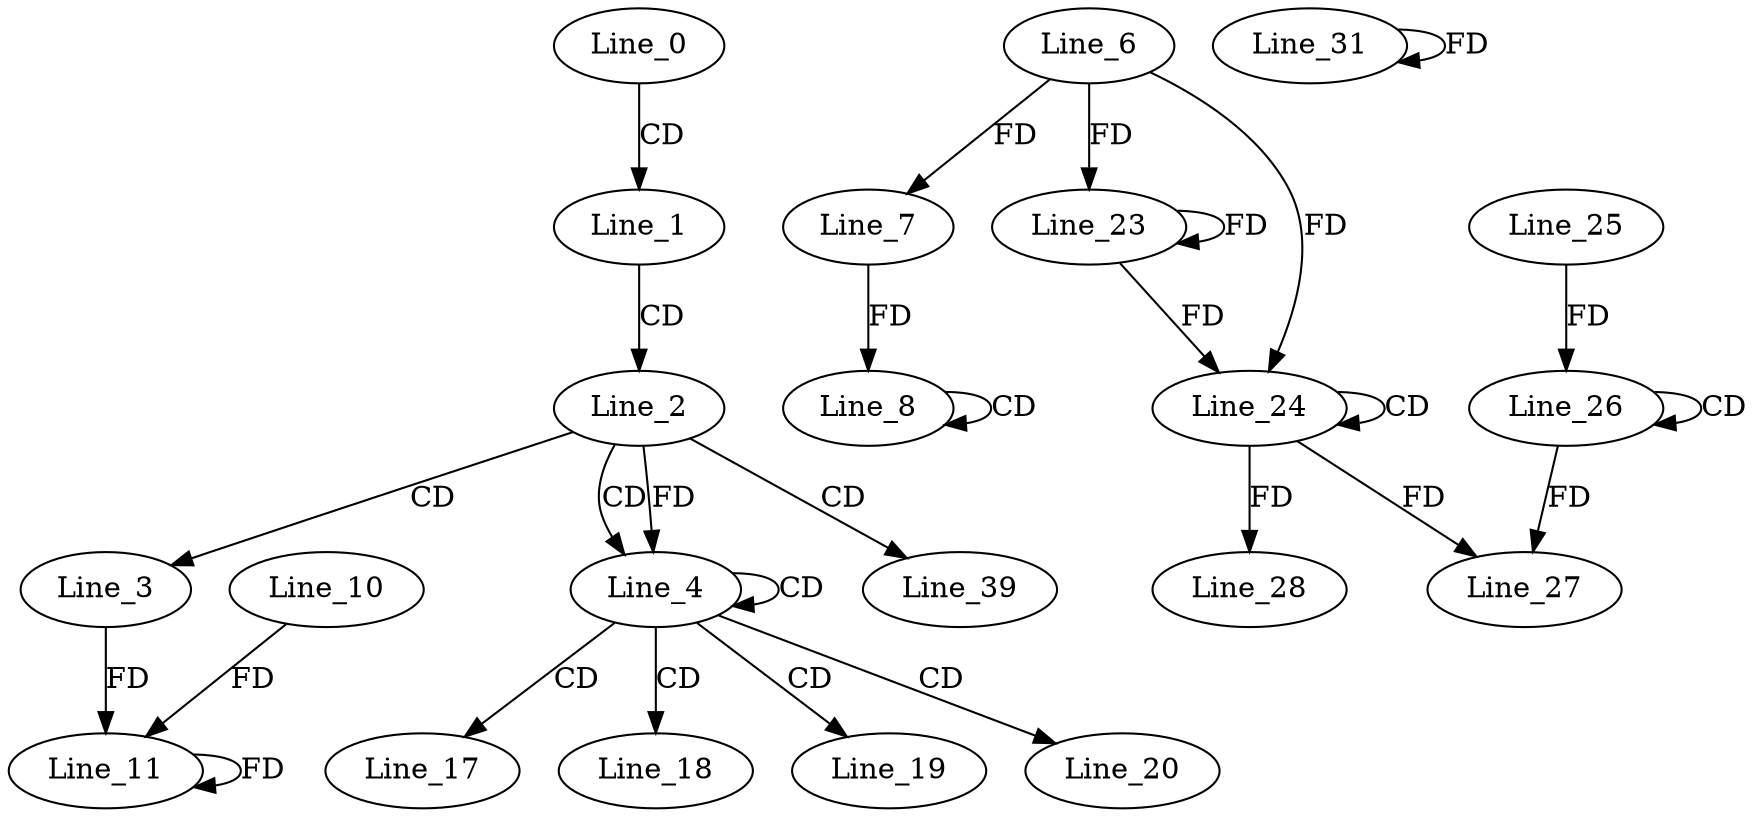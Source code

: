 digraph G {
  Line_0;
  Line_1;
  Line_2;
  Line_3;
  Line_4;
  Line_4;
  Line_6;
  Line_7;
  Line_8;
  Line_8;
  Line_7;
  Line_11;
  Line_11;
  Line_10;
  Line_17;
  Line_18;
  Line_19;
  Line_20;
  Line_23;
  Line_24;
  Line_24;
  Line_26;
  Line_26;
  Line_25;
  Line_26;
  Line_27;
  Line_28;
  Line_31;
  Line_31;
  Line_39;
  Line_0 -> Line_1 [ label="CD" ];
  Line_1 -> Line_2 [ label="CD" ];
  Line_2 -> Line_3 [ label="CD" ];
  Line_2 -> Line_4 [ label="CD" ];
  Line_4 -> Line_4 [ label="CD" ];
  Line_2 -> Line_4 [ label="FD" ];
  Line_6 -> Line_7 [ label="FD" ];
  Line_8 -> Line_8 [ label="CD" ];
  Line_7 -> Line_8 [ label="FD" ];
  Line_3 -> Line_11 [ label="FD" ];
  Line_11 -> Line_11 [ label="FD" ];
  Line_10 -> Line_11 [ label="FD" ];
  Line_4 -> Line_17 [ label="CD" ];
  Line_4 -> Line_18 [ label="CD" ];
  Line_4 -> Line_19 [ label="CD" ];
  Line_4 -> Line_20 [ label="CD" ];
  Line_6 -> Line_23 [ label="FD" ];
  Line_23 -> Line_23 [ label="FD" ];
  Line_24 -> Line_24 [ label="CD" ];
  Line_6 -> Line_24 [ label="FD" ];
  Line_23 -> Line_24 [ label="FD" ];
  Line_26 -> Line_26 [ label="CD" ];
  Line_25 -> Line_26 [ label="FD" ];
  Line_24 -> Line_27 [ label="FD" ];
  Line_26 -> Line_27 [ label="FD" ];
  Line_24 -> Line_28 [ label="FD" ];
  Line_31 -> Line_31 [ label="FD" ];
  Line_2 -> Line_39 [ label="CD" ];
}
